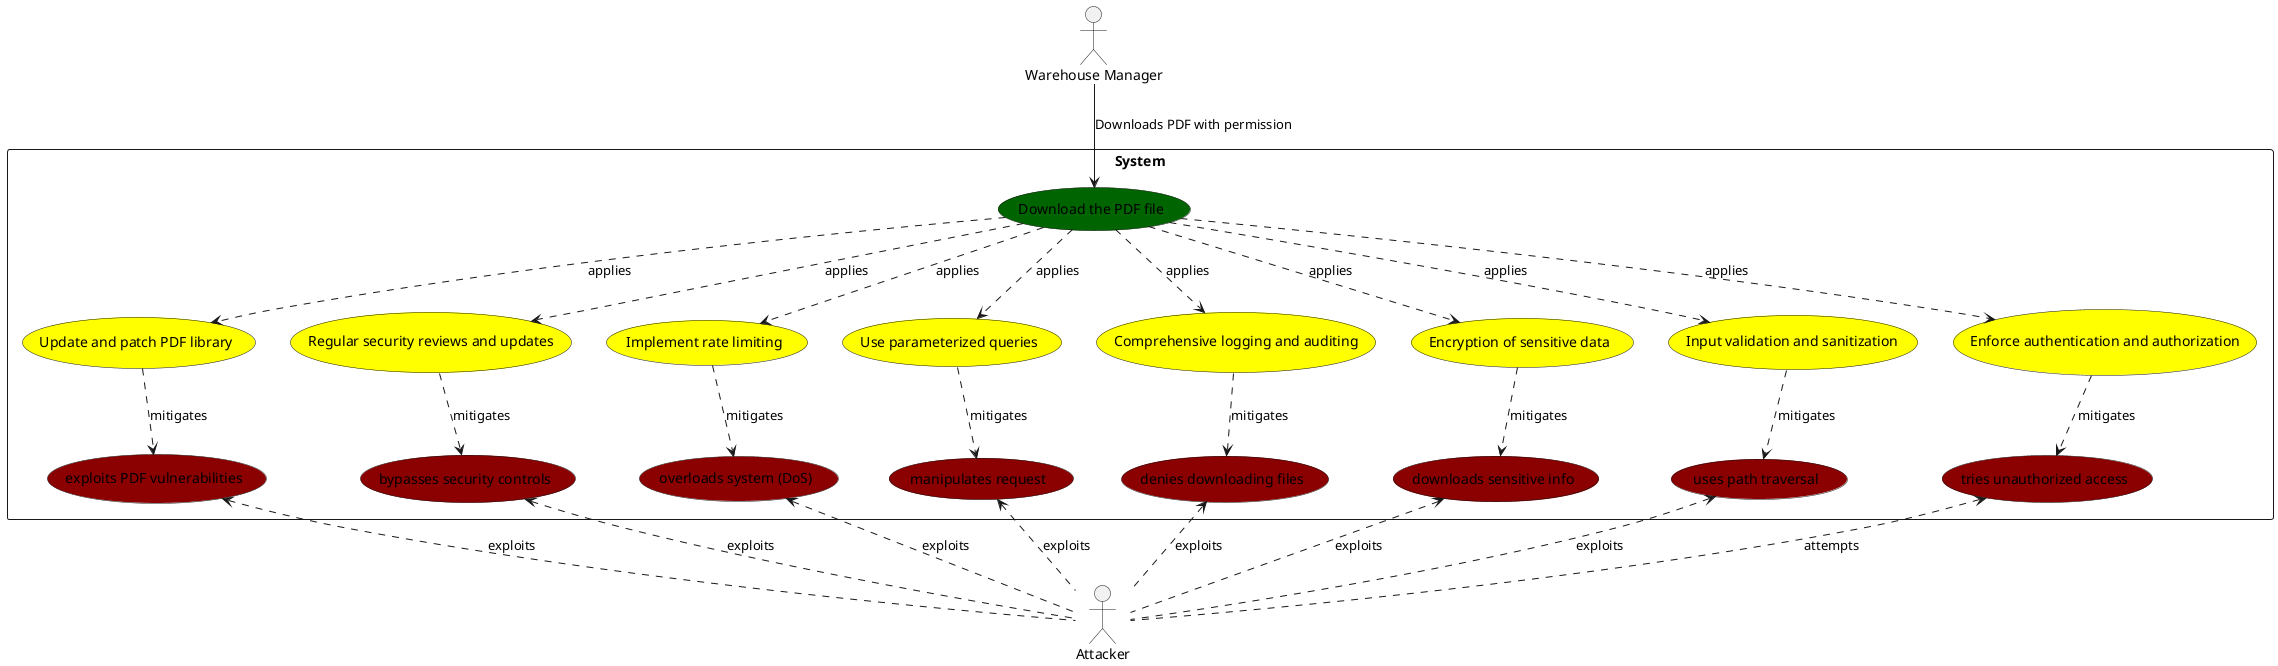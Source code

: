 @startuml

actor "Warehouse Manager" as WM
actor "Attacker" as A

' Define system boundary
rectangle System {
    usecase "Download the PDF file" as FILE #darkgreen

    usecase "tries unauthorized access" as V1 #darkred
    usecase "uses path traversal" as V2 #darkred
    usecase "downloads sensitive info" as V3 #darkred
    usecase "denies downloading files" as V4 #darkred
    usecase "manipulates request" as V5 #darkred
    usecase "overloads system (DoS)" as V6 #darkred
    usecase "bypasses security controls" as V7 #darkred
    usecase "exploits PDF vulnerabilities" as V8 #darkred

    usecase "Enforce authentication and authorization" as S1 #yellow
    usecase "Input validation and sanitization" as S2 #yellow
    usecase "Encryption of sensitive data" as S3 #yellow
    usecase "Comprehensive logging and auditing" as S4 #yellow
    usecase "Use parameterized queries" as S5 #yellow
    usecase "Implement rate limiting" as S6 #yellow
    usecase "Regular security reviews and updates" as S7 #yellow
    usecase "Update and patch PDF library" as S8 #yellow
}

' Actions and interactions
WM -down-> FILE : "Downloads PDF with permission"

' Connecting security measures to the download usecase
FILE .down.> S1 : "applies"
FILE .down.> S2 : "applies"
FILE .down.> S3 : "applies"
FILE .down.> S4 : "applies"
FILE .down.> S5 : "applies"
FILE .down.> S6 : "applies"
FILE .down.> S7 : "applies"
FILE .down.> S8 : "applies"

' Abuse cases actions and mitigations
A .up.> V1 : "attempts"
A .up.> V2 : "exploits"
A .up.> V3 : "exploits"
A .up.> V4 : "exploits"
A .up.> V5 : "exploits"
A .up.> V6 : "exploits"
A .up.> V7 : "exploits"
A .up.> V8 : "exploits"

' Connecting mitigations to vulnerabilities
S1 .down.> V1 : "mitigates"
S2 .down.> V2 : "mitigates"
S3 .down.> V3 : "mitigates"
S4 .down.> V4 : "mitigates"
S5 .down.> V5 : "mitigates"
S6 .down.> V6 : "mitigates"
S7 .down.> V7 : "mitigates"
S8 .down.> V8 : "mitigates"

@enduml
